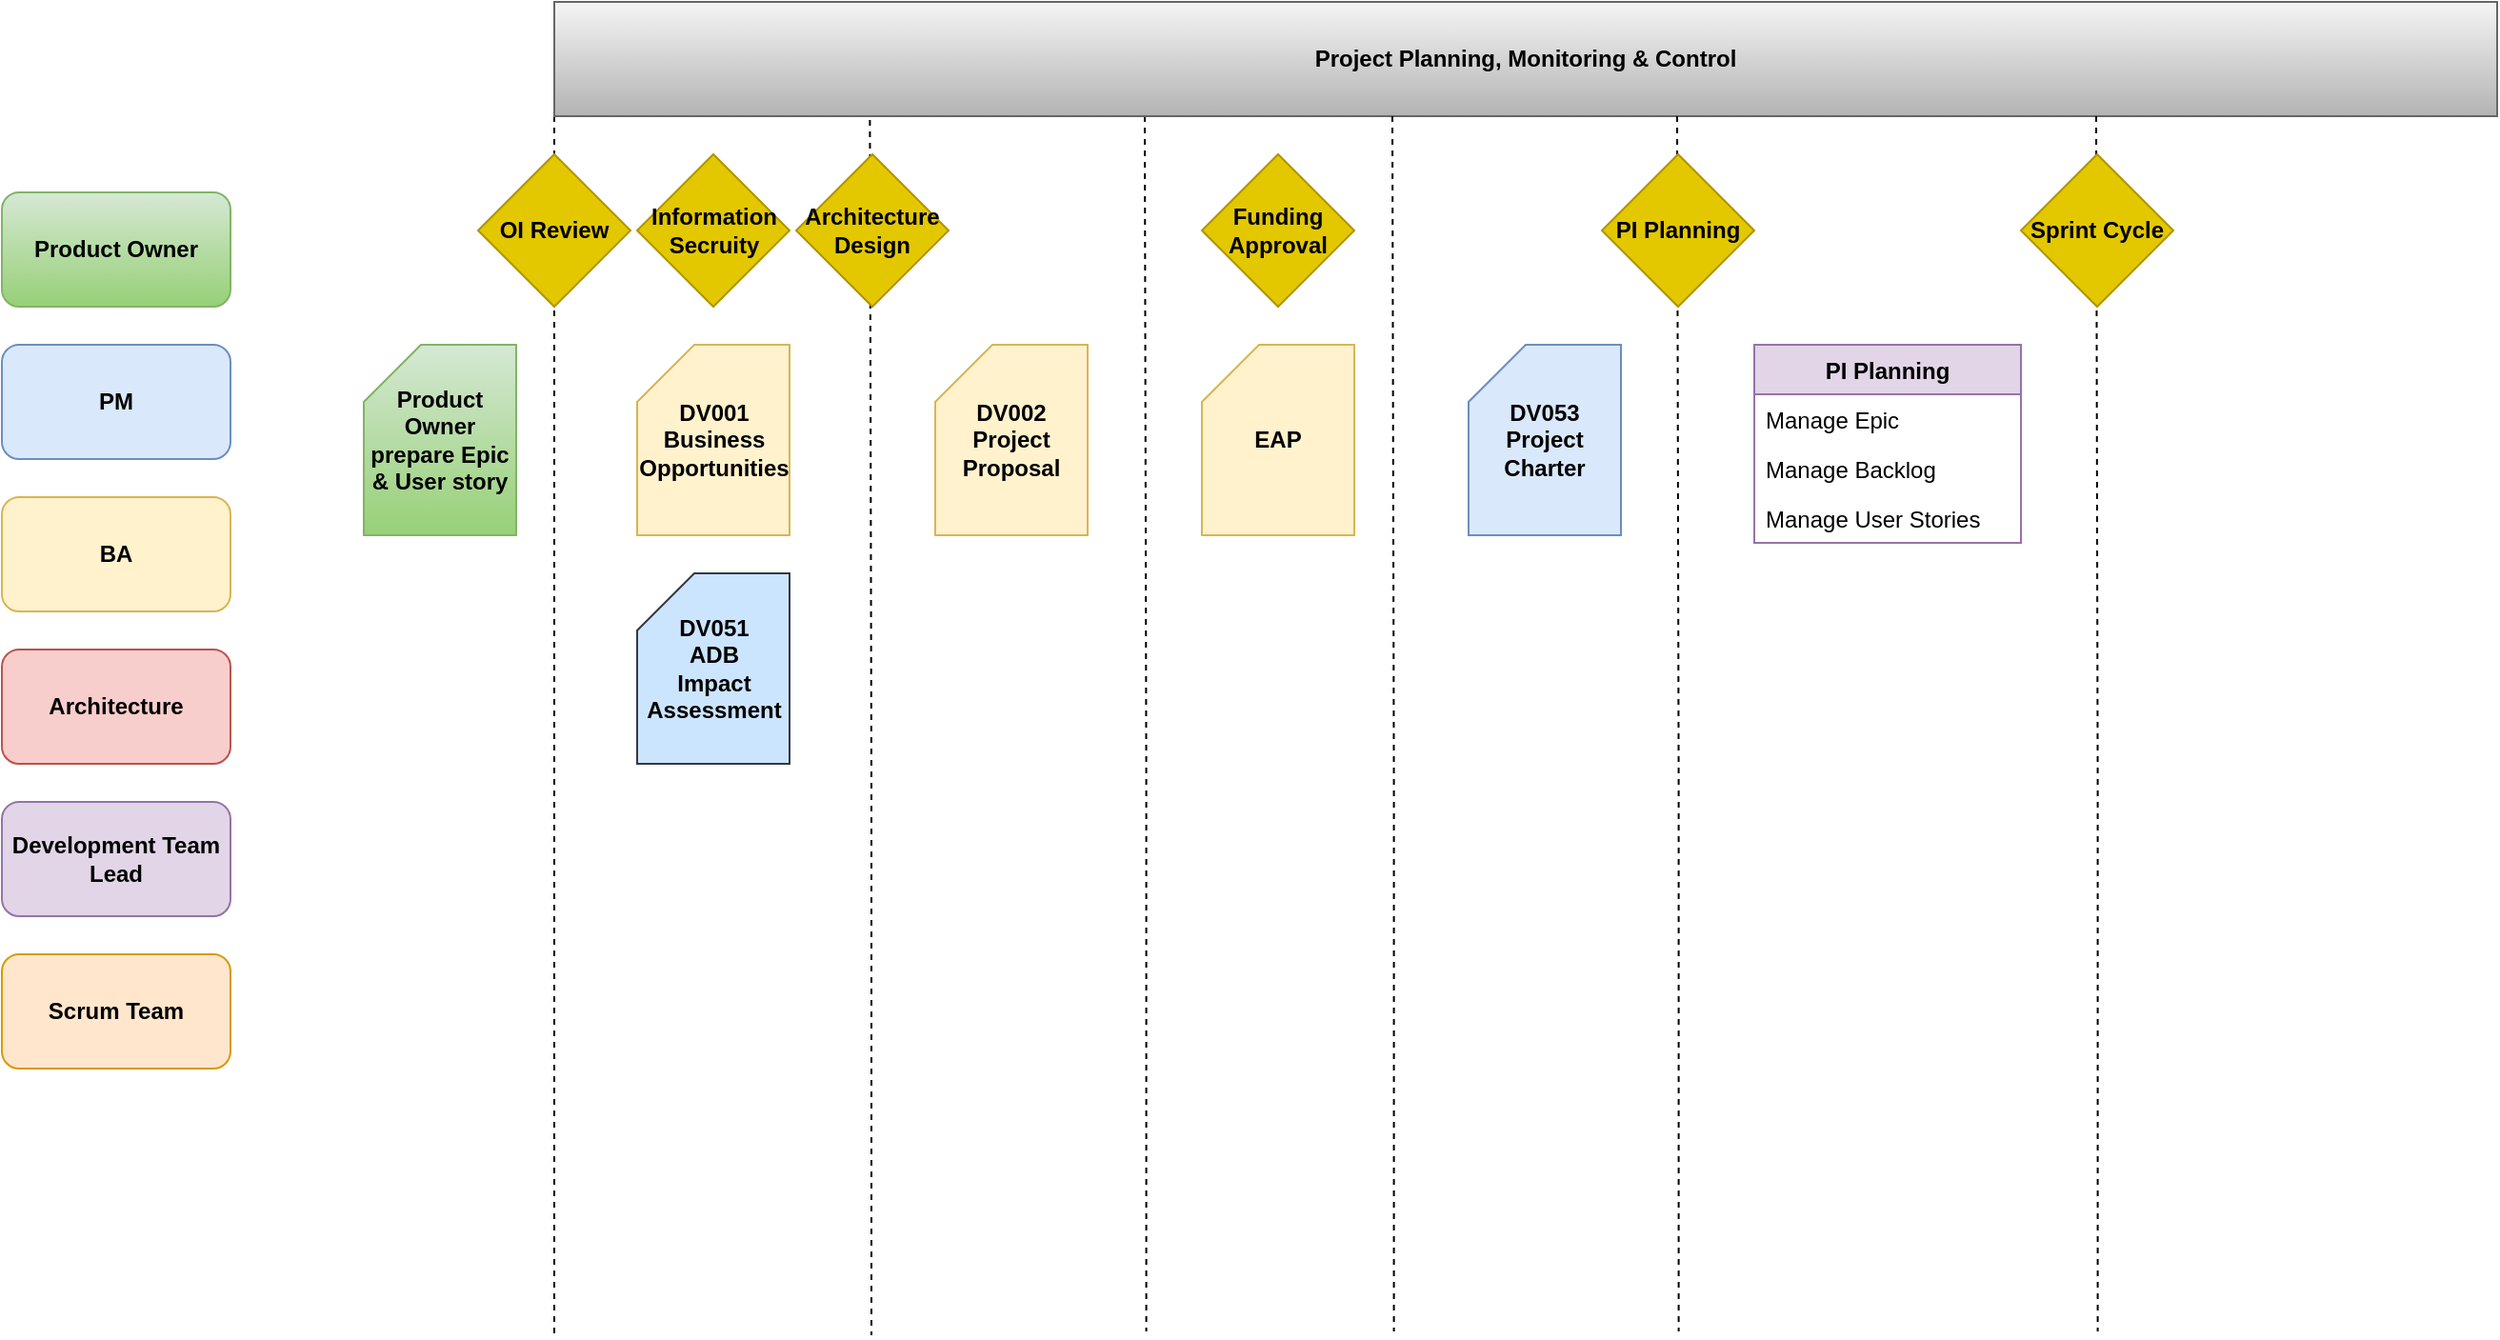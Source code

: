 <mxfile version="14.9.5" type="github">
  <diagram id="C5RBs43oDa-KdzZeNtuy" name="Page-1">
    <mxGraphModel dx="1422" dy="1938" grid="1" gridSize="10" guides="1" tooltips="1" connect="1" arrows="1" fold="1" page="1" pageScale="1" pageWidth="827" pageHeight="1169" math="0" shadow="0">
      <root>
        <mxCell id="WIyWlLk6GJQsqaUBKTNV-0" />
        <mxCell id="WIyWlLk6GJQsqaUBKTNV-1" parent="WIyWlLk6GJQsqaUBKTNV-0" />
        <mxCell id="mM4xZMxqIYVrbbXNMaOM-7" value="" style="endArrow=none;dashed=1;html=1;exitX=0;exitY=1;exitDx=0;exitDy=0;" edge="1" parent="WIyWlLk6GJQsqaUBKTNV-1" source="mM4xZMxqIYVrbbXNMaOM-18">
          <mxGeometry width="50" height="50" relative="1" as="geometry">
            <mxPoint x="390" y="420" as="sourcePoint" />
            <mxPoint x="360" y="690" as="targetPoint" />
            <Array as="points">
              <mxPoint x="360" y="400" />
            </Array>
          </mxGeometry>
        </mxCell>
        <mxCell id="mM4xZMxqIYVrbbXNMaOM-0" value="&lt;b&gt;PM&lt;/b&gt;" style="rounded=1;whiteSpace=wrap;html=1;fillColor=#dae8fc;strokeColor=#6c8ebf;" vertex="1" parent="WIyWlLk6GJQsqaUBKTNV-1">
          <mxGeometry x="70" y="170" width="120" height="60" as="geometry" />
        </mxCell>
        <mxCell id="mM4xZMxqIYVrbbXNMaOM-1" value="&lt;b&gt;BA&lt;/b&gt;" style="rounded=1;whiteSpace=wrap;html=1;fillColor=#fff2cc;strokeColor=#d6b656;" vertex="1" parent="WIyWlLk6GJQsqaUBKTNV-1">
          <mxGeometry x="70" y="250" width="120" height="60" as="geometry" />
        </mxCell>
        <mxCell id="mM4xZMxqIYVrbbXNMaOM-2" value="&lt;b&gt;Architecture&lt;/b&gt;" style="rounded=1;whiteSpace=wrap;html=1;fillColor=#f8cecc;strokeColor=#b85450;" vertex="1" parent="WIyWlLk6GJQsqaUBKTNV-1">
          <mxGeometry x="70" y="330" width="120" height="60" as="geometry" />
        </mxCell>
        <mxCell id="mM4xZMxqIYVrbbXNMaOM-3" value="Development Team Lead" style="rounded=1;whiteSpace=wrap;html=1;fillColor=#e1d5e7;strokeColor=#9673a6;fontStyle=1" vertex="1" parent="WIyWlLk6GJQsqaUBKTNV-1">
          <mxGeometry x="70" y="410" width="120" height="60" as="geometry" />
        </mxCell>
        <mxCell id="mM4xZMxqIYVrbbXNMaOM-4" value="Scrum Team" style="rounded=1;whiteSpace=wrap;html=1;fillColor=#ffe6cc;strokeColor=#d79b00;fontStyle=1" vertex="1" parent="WIyWlLk6GJQsqaUBKTNV-1">
          <mxGeometry x="70" y="490" width="120" height="60" as="geometry" />
        </mxCell>
        <mxCell id="mM4xZMxqIYVrbbXNMaOM-6" value="OI Review" style="rhombus;whiteSpace=wrap;html=1;fillColor=#e3c800;strokeColor=#B09500;fontStyle=1;fontColor=#000000;" vertex="1" parent="WIyWlLk6GJQsqaUBKTNV-1">
          <mxGeometry x="320" y="70" width="80" height="80" as="geometry" />
        </mxCell>
        <mxCell id="mM4xZMxqIYVrbbXNMaOM-8" value="&lt;div&gt;DV001&lt;/div&gt;&lt;div&gt;Business Opportunities&lt;br&gt;&lt;/div&gt;" style="shape=card;whiteSpace=wrap;html=1;fillColor=#fff2cc;strokeColor=#d6b656;fontStyle=1" vertex="1" parent="WIyWlLk6GJQsqaUBKTNV-1">
          <mxGeometry x="403.5" y="170" width="80" height="100" as="geometry" />
        </mxCell>
        <mxCell id="mM4xZMxqIYVrbbXNMaOM-9" value="Information Secruity" style="rhombus;whiteSpace=wrap;html=1;fillColor=#e3c800;strokeColor=#B09500;fontStyle=1;fontColor=#000000;" vertex="1" parent="WIyWlLk6GJQsqaUBKTNV-1">
          <mxGeometry x="403.5" y="70" width="80" height="80" as="geometry" />
        </mxCell>
        <mxCell id="mM4xZMxqIYVrbbXNMaOM-11" value="" style="endArrow=none;dashed=1;html=1;exitX=0.185;exitY=1.033;exitDx=0;exitDy=0;exitPerimeter=0;" edge="1" parent="WIyWlLk6GJQsqaUBKTNV-1">
          <mxGeometry width="50" height="50" relative="1" as="geometry">
            <mxPoint x="525.7" y="51.98" as="sourcePoint" />
            <mxPoint x="526.5" y="690" as="targetPoint" />
            <Array as="points">
              <mxPoint x="526.5" y="400" />
            </Array>
          </mxGeometry>
        </mxCell>
        <mxCell id="mM4xZMxqIYVrbbXNMaOM-10" value="Architecture Design" style="rhombus;whiteSpace=wrap;html=1;fillColor=#e3c800;strokeColor=#B09500;fontStyle=1;fontColor=#000000;" vertex="1" parent="WIyWlLk6GJQsqaUBKTNV-1">
          <mxGeometry x="487" y="70" width="80" height="80" as="geometry" />
        </mxCell>
        <mxCell id="mM4xZMxqIYVrbbXNMaOM-12" value="&lt;div&gt;DV051&lt;/div&gt;&lt;div&gt;ADB&lt;br&gt;&lt;/div&gt;&lt;div&gt;Impact Assessment&lt;br&gt;&lt;/div&gt;" style="shape=card;whiteSpace=wrap;html=1;fillColor=#cce5ff;strokeColor=#36393d;fontStyle=1" vertex="1" parent="WIyWlLk6GJQsqaUBKTNV-1">
          <mxGeometry x="403.5" y="290" width="80" height="100" as="geometry" />
        </mxCell>
        <mxCell id="mM4xZMxqIYVrbbXNMaOM-13" value="&lt;div&gt;DV002&lt;/div&gt;&lt;div&gt;Project Proposal&lt;br&gt;&lt;/div&gt;" style="shape=card;whiteSpace=wrap;html=1;fillColor=#fff2cc;strokeColor=#d6b656;fontStyle=1" vertex="1" parent="WIyWlLk6GJQsqaUBKTNV-1">
          <mxGeometry x="560" y="170" width="80" height="100" as="geometry" />
        </mxCell>
        <mxCell id="mM4xZMxqIYVrbbXNMaOM-14" value="Product Owner prepare Epic &amp;amp; User story" style="shape=card;whiteSpace=wrap;html=1;fillColor=#d5e8d4;strokeColor=#82b366;fontStyle=1;gradientColor=#97d077;" vertex="1" parent="WIyWlLk6GJQsqaUBKTNV-1">
          <mxGeometry x="260" y="170" width="80" height="100" as="geometry" />
        </mxCell>
        <mxCell id="mM4xZMxqIYVrbbXNMaOM-15" value="Product Owner" style="rounded=1;whiteSpace=wrap;html=1;fillColor=#d5e8d4;strokeColor=#82b366;gradientColor=#97d077;fontStyle=1" vertex="1" parent="WIyWlLk6GJQsqaUBKTNV-1">
          <mxGeometry x="70" y="90" width="120" height="60" as="geometry" />
        </mxCell>
        <mxCell id="mM4xZMxqIYVrbbXNMaOM-20" value="" style="endArrow=none;dashed=1;html=1;exitX=0.185;exitY=1.033;exitDx=0;exitDy=0;exitPerimeter=0;" edge="1" parent="WIyWlLk6GJQsqaUBKTNV-1">
          <mxGeometry width="50" height="50" relative="1" as="geometry">
            <mxPoint x="670" y="50.0" as="sourcePoint" />
            <mxPoint x="670.8" y="688.02" as="targetPoint" />
            <Array as="points">
              <mxPoint x="670.8" y="398.02" />
            </Array>
          </mxGeometry>
        </mxCell>
        <mxCell id="mM4xZMxqIYVrbbXNMaOM-16" value="Funding Approval" style="rhombus;whiteSpace=wrap;html=1;fillColor=#e3c800;strokeColor=#B09500;fontStyle=1;fontColor=#000000;" vertex="1" parent="WIyWlLk6GJQsqaUBKTNV-1">
          <mxGeometry x="700" y="70" width="80" height="80" as="geometry" />
        </mxCell>
        <mxCell id="mM4xZMxqIYVrbbXNMaOM-18" value="Project Planning, Monitoring &amp;amp; Control" style="rounded=0;whiteSpace=wrap;html=1;gradientColor=#b3b3b3;fillColor=#f5f5f5;strokeColor=#666666;fontStyle=1" vertex="1" parent="WIyWlLk6GJQsqaUBKTNV-1">
          <mxGeometry x="360" y="-10" width="1020" height="60" as="geometry" />
        </mxCell>
        <mxCell id="mM4xZMxqIYVrbbXNMaOM-19" value="&lt;div&gt;DV053&lt;/div&gt;&lt;div&gt;Project Charter&lt;br&gt;&lt;/div&gt;" style="shape=card;whiteSpace=wrap;html=1;fillColor=#dae8fc;strokeColor=#6c8ebf;fontStyle=1" vertex="1" parent="WIyWlLk6GJQsqaUBKTNV-1">
          <mxGeometry x="840" y="170" width="80" height="100" as="geometry" />
        </mxCell>
        <mxCell id="mM4xZMxqIYVrbbXNMaOM-21" value="" style="endArrow=none;dashed=1;html=1;exitX=0.185;exitY=1.033;exitDx=0;exitDy=0;exitPerimeter=0;" edge="1" parent="WIyWlLk6GJQsqaUBKTNV-1">
          <mxGeometry width="50" height="50" relative="1" as="geometry">
            <mxPoint x="800" y="50" as="sourcePoint" />
            <mxPoint x="800.8" y="688.02" as="targetPoint" />
            <Array as="points">
              <mxPoint x="800.8" y="398.02" />
            </Array>
          </mxGeometry>
        </mxCell>
        <mxCell id="mM4xZMxqIYVrbbXNMaOM-23" value="EAP" style="shape=card;whiteSpace=wrap;html=1;fillColor=#fff2cc;strokeColor=#d6b656;fontStyle=1" vertex="1" parent="WIyWlLk6GJQsqaUBKTNV-1">
          <mxGeometry x="700" y="170" width="80" height="100" as="geometry" />
        </mxCell>
        <mxCell id="mM4xZMxqIYVrbbXNMaOM-26" value="" style="endArrow=none;dashed=1;html=1;exitX=0.185;exitY=1.033;exitDx=0;exitDy=0;exitPerimeter=0;" edge="1" parent="WIyWlLk6GJQsqaUBKTNV-1">
          <mxGeometry width="50" height="50" relative="1" as="geometry">
            <mxPoint x="949.5" y="50" as="sourcePoint" />
            <mxPoint x="950.3" y="688.02" as="targetPoint" />
            <Array as="points">
              <mxPoint x="950.3" y="398.02" />
            </Array>
          </mxGeometry>
        </mxCell>
        <mxCell id="mM4xZMxqIYVrbbXNMaOM-25" value="PI Planning" style="rhombus;whiteSpace=wrap;html=1;fillColor=#e3c800;strokeColor=#B09500;fontStyle=1;fontColor=#000000;" vertex="1" parent="WIyWlLk6GJQsqaUBKTNV-1">
          <mxGeometry x="910" y="70" width="80" height="80" as="geometry" />
        </mxCell>
        <mxCell id="mM4xZMxqIYVrbbXNMaOM-30" value="PI Planning" style="swimlane;fontStyle=1;childLayout=stackLayout;horizontal=1;startSize=26;horizontalStack=0;resizeParent=1;resizeParentMax=0;resizeLast=0;collapsible=1;marginBottom=0;fillColor=#e1d5e7;strokeColor=#9673a6;" vertex="1" parent="WIyWlLk6GJQsqaUBKTNV-1">
          <mxGeometry x="990" y="170" width="140" height="104" as="geometry" />
        </mxCell>
        <mxCell id="mM4xZMxqIYVrbbXNMaOM-31" value="Manage Epic" style="text;strokeColor=none;fillColor=none;align=left;verticalAlign=top;spacingLeft=4;spacingRight=4;overflow=hidden;rotatable=0;points=[[0,0.5],[1,0.5]];portConstraint=eastwest;" vertex="1" parent="mM4xZMxqIYVrbbXNMaOM-30">
          <mxGeometry y="26" width="140" height="26" as="geometry" />
        </mxCell>
        <mxCell id="mM4xZMxqIYVrbbXNMaOM-32" value="Manage Backlog" style="text;strokeColor=none;fillColor=none;align=left;verticalAlign=top;spacingLeft=4;spacingRight=4;overflow=hidden;rotatable=0;points=[[0,0.5],[1,0.5]];portConstraint=eastwest;" vertex="1" parent="mM4xZMxqIYVrbbXNMaOM-30">
          <mxGeometry y="52" width="140" height="26" as="geometry" />
        </mxCell>
        <mxCell id="mM4xZMxqIYVrbbXNMaOM-33" value="Manage User Stories" style="text;strokeColor=none;fillColor=none;align=left;verticalAlign=top;spacingLeft=4;spacingRight=4;overflow=hidden;rotatable=0;points=[[0,0.5],[1,0.5]];portConstraint=eastwest;" vertex="1" parent="mM4xZMxqIYVrbbXNMaOM-30">
          <mxGeometry y="78" width="140" height="26" as="geometry" />
        </mxCell>
        <mxCell id="mM4xZMxqIYVrbbXNMaOM-34" value="" style="endArrow=none;dashed=1;html=1;exitX=0.185;exitY=1.033;exitDx=0;exitDy=0;exitPerimeter=0;" edge="1" parent="WIyWlLk6GJQsqaUBKTNV-1">
          <mxGeometry width="50" height="50" relative="1" as="geometry">
            <mxPoint x="1169.5" y="50" as="sourcePoint" />
            <mxPoint x="1170.3" y="688.02" as="targetPoint" />
            <Array as="points">
              <mxPoint x="1170.3" y="398.02" />
            </Array>
          </mxGeometry>
        </mxCell>
        <mxCell id="mM4xZMxqIYVrbbXNMaOM-35" value="Sprint Cycle" style="rhombus;whiteSpace=wrap;html=1;fillColor=#e3c800;strokeColor=#B09500;fontStyle=1;fontColor=#000000;" vertex="1" parent="WIyWlLk6GJQsqaUBKTNV-1">
          <mxGeometry x="1130" y="70" width="80" height="80" as="geometry" />
        </mxCell>
      </root>
    </mxGraphModel>
  </diagram>
</mxfile>
